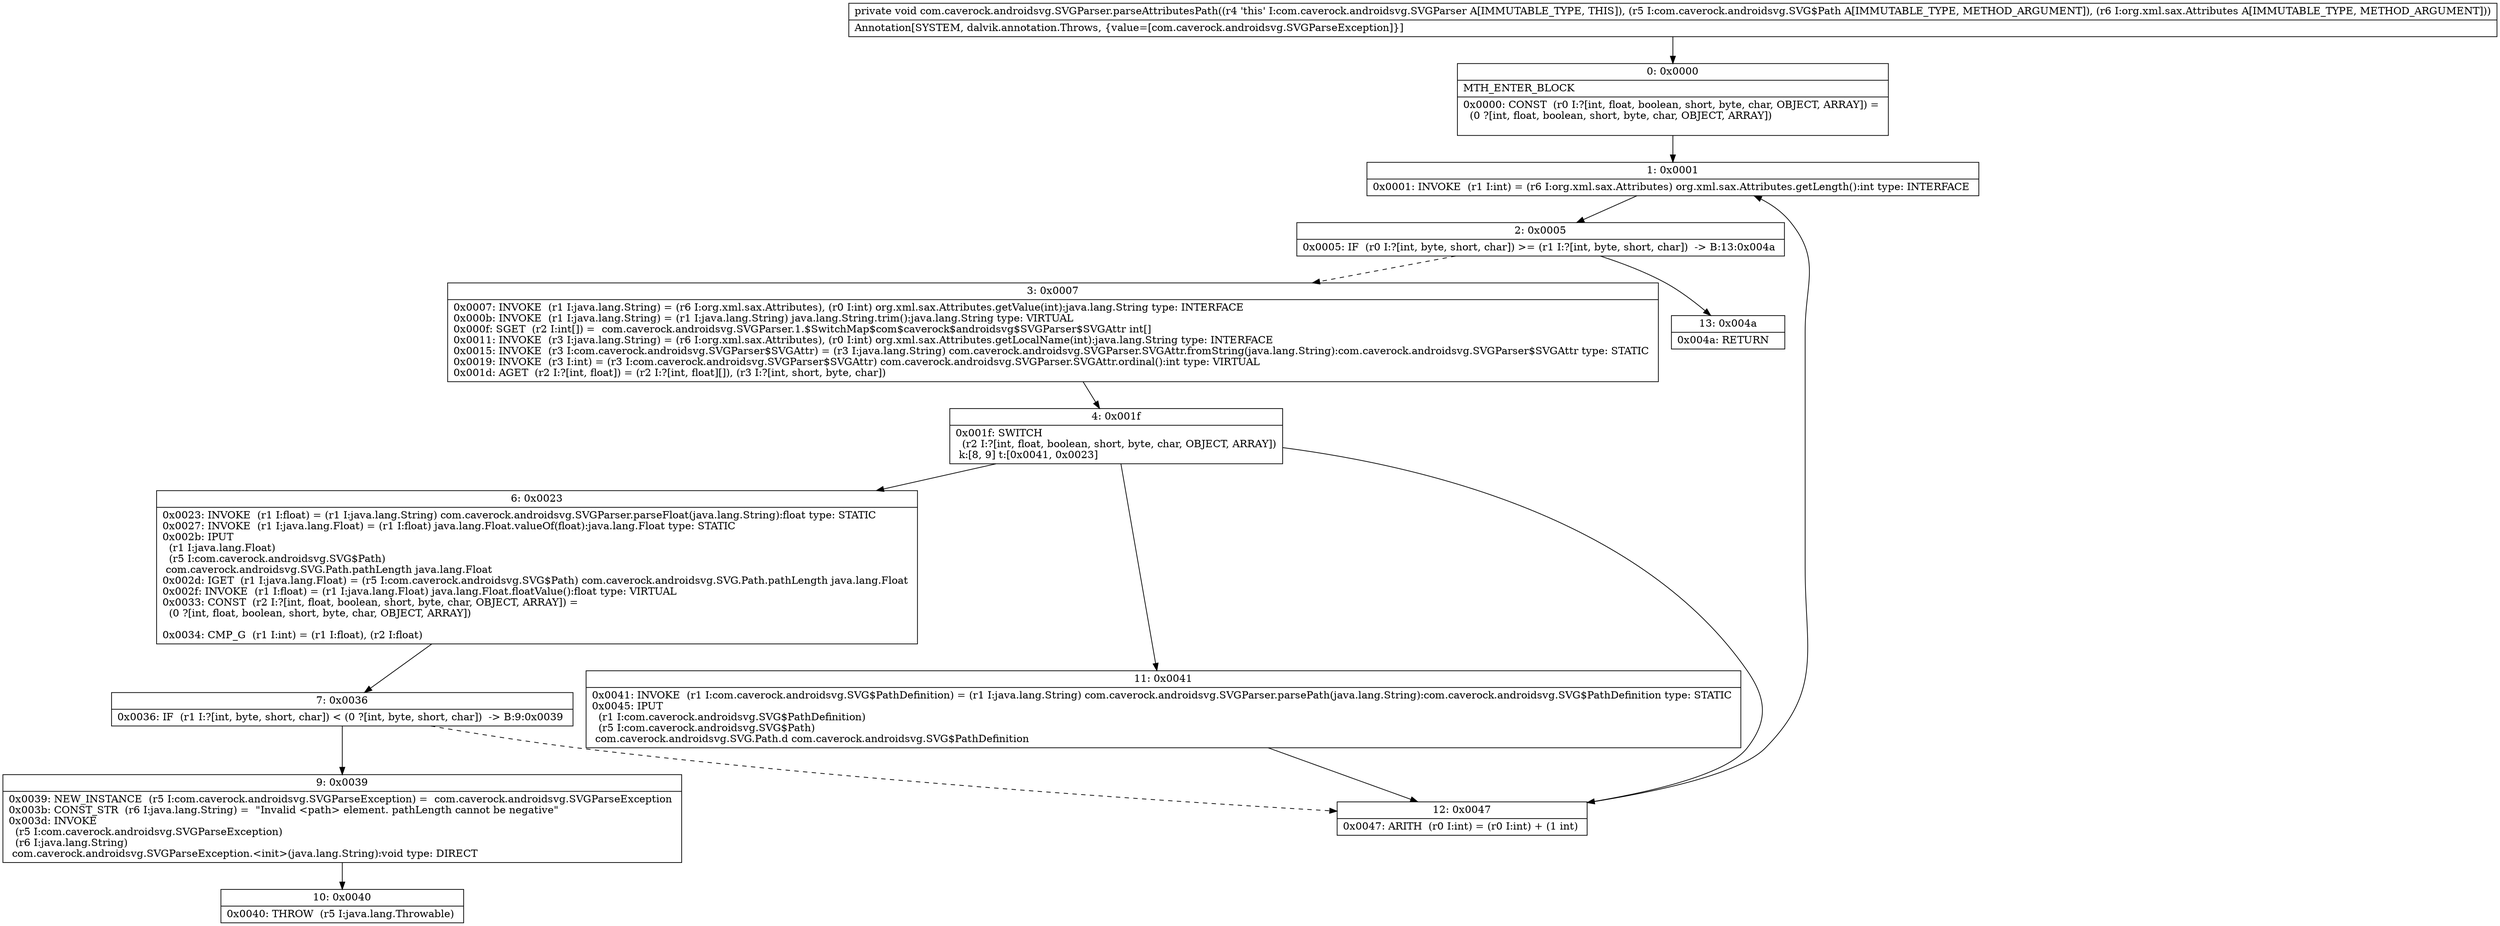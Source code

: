 digraph "CFG forcom.caverock.androidsvg.SVGParser.parseAttributesPath(Lcom\/caverock\/androidsvg\/SVG$Path;Lorg\/xml\/sax\/Attributes;)V" {
Node_0 [shape=record,label="{0\:\ 0x0000|MTH_ENTER_BLOCK\l|0x0000: CONST  (r0 I:?[int, float, boolean, short, byte, char, OBJECT, ARRAY]) = \l  (0 ?[int, float, boolean, short, byte, char, OBJECT, ARRAY])\l \l}"];
Node_1 [shape=record,label="{1\:\ 0x0001|0x0001: INVOKE  (r1 I:int) = (r6 I:org.xml.sax.Attributes) org.xml.sax.Attributes.getLength():int type: INTERFACE \l}"];
Node_2 [shape=record,label="{2\:\ 0x0005|0x0005: IF  (r0 I:?[int, byte, short, char]) \>= (r1 I:?[int, byte, short, char])  \-\> B:13:0x004a \l}"];
Node_3 [shape=record,label="{3\:\ 0x0007|0x0007: INVOKE  (r1 I:java.lang.String) = (r6 I:org.xml.sax.Attributes), (r0 I:int) org.xml.sax.Attributes.getValue(int):java.lang.String type: INTERFACE \l0x000b: INVOKE  (r1 I:java.lang.String) = (r1 I:java.lang.String) java.lang.String.trim():java.lang.String type: VIRTUAL \l0x000f: SGET  (r2 I:int[]) =  com.caverock.androidsvg.SVGParser.1.$SwitchMap$com$caverock$androidsvg$SVGParser$SVGAttr int[] \l0x0011: INVOKE  (r3 I:java.lang.String) = (r6 I:org.xml.sax.Attributes), (r0 I:int) org.xml.sax.Attributes.getLocalName(int):java.lang.String type: INTERFACE \l0x0015: INVOKE  (r3 I:com.caverock.androidsvg.SVGParser$SVGAttr) = (r3 I:java.lang.String) com.caverock.androidsvg.SVGParser.SVGAttr.fromString(java.lang.String):com.caverock.androidsvg.SVGParser$SVGAttr type: STATIC \l0x0019: INVOKE  (r3 I:int) = (r3 I:com.caverock.androidsvg.SVGParser$SVGAttr) com.caverock.androidsvg.SVGParser.SVGAttr.ordinal():int type: VIRTUAL \l0x001d: AGET  (r2 I:?[int, float]) = (r2 I:?[int, float][]), (r3 I:?[int, short, byte, char]) \l}"];
Node_4 [shape=record,label="{4\:\ 0x001f|0x001f: SWITCH  \l  (r2 I:?[int, float, boolean, short, byte, char, OBJECT, ARRAY])\l k:[8, 9] t:[0x0041, 0x0023] \l}"];
Node_6 [shape=record,label="{6\:\ 0x0023|0x0023: INVOKE  (r1 I:float) = (r1 I:java.lang.String) com.caverock.androidsvg.SVGParser.parseFloat(java.lang.String):float type: STATIC \l0x0027: INVOKE  (r1 I:java.lang.Float) = (r1 I:float) java.lang.Float.valueOf(float):java.lang.Float type: STATIC \l0x002b: IPUT  \l  (r1 I:java.lang.Float)\l  (r5 I:com.caverock.androidsvg.SVG$Path)\l com.caverock.androidsvg.SVG.Path.pathLength java.lang.Float \l0x002d: IGET  (r1 I:java.lang.Float) = (r5 I:com.caverock.androidsvg.SVG$Path) com.caverock.androidsvg.SVG.Path.pathLength java.lang.Float \l0x002f: INVOKE  (r1 I:float) = (r1 I:java.lang.Float) java.lang.Float.floatValue():float type: VIRTUAL \l0x0033: CONST  (r2 I:?[int, float, boolean, short, byte, char, OBJECT, ARRAY]) = \l  (0 ?[int, float, boolean, short, byte, char, OBJECT, ARRAY])\l \l0x0034: CMP_G  (r1 I:int) = (r1 I:float), (r2 I:float) \l}"];
Node_7 [shape=record,label="{7\:\ 0x0036|0x0036: IF  (r1 I:?[int, byte, short, char]) \< (0 ?[int, byte, short, char])  \-\> B:9:0x0039 \l}"];
Node_9 [shape=record,label="{9\:\ 0x0039|0x0039: NEW_INSTANCE  (r5 I:com.caverock.androidsvg.SVGParseException) =  com.caverock.androidsvg.SVGParseException \l0x003b: CONST_STR  (r6 I:java.lang.String) =  \"Invalid \<path\> element. pathLength cannot be negative\" \l0x003d: INVOKE  \l  (r5 I:com.caverock.androidsvg.SVGParseException)\l  (r6 I:java.lang.String)\l com.caverock.androidsvg.SVGParseException.\<init\>(java.lang.String):void type: DIRECT \l}"];
Node_10 [shape=record,label="{10\:\ 0x0040|0x0040: THROW  (r5 I:java.lang.Throwable) \l}"];
Node_11 [shape=record,label="{11\:\ 0x0041|0x0041: INVOKE  (r1 I:com.caverock.androidsvg.SVG$PathDefinition) = (r1 I:java.lang.String) com.caverock.androidsvg.SVGParser.parsePath(java.lang.String):com.caverock.androidsvg.SVG$PathDefinition type: STATIC \l0x0045: IPUT  \l  (r1 I:com.caverock.androidsvg.SVG$PathDefinition)\l  (r5 I:com.caverock.androidsvg.SVG$Path)\l com.caverock.androidsvg.SVG.Path.d com.caverock.androidsvg.SVG$PathDefinition \l}"];
Node_12 [shape=record,label="{12\:\ 0x0047|0x0047: ARITH  (r0 I:int) = (r0 I:int) + (1 int) \l}"];
Node_13 [shape=record,label="{13\:\ 0x004a|0x004a: RETURN   \l}"];
MethodNode[shape=record,label="{private void com.caverock.androidsvg.SVGParser.parseAttributesPath((r4 'this' I:com.caverock.androidsvg.SVGParser A[IMMUTABLE_TYPE, THIS]), (r5 I:com.caverock.androidsvg.SVG$Path A[IMMUTABLE_TYPE, METHOD_ARGUMENT]), (r6 I:org.xml.sax.Attributes A[IMMUTABLE_TYPE, METHOD_ARGUMENT]))  | Annotation[SYSTEM, dalvik.annotation.Throws, \{value=[com.caverock.androidsvg.SVGParseException]\}]\l}"];
MethodNode -> Node_0;
Node_0 -> Node_1;
Node_1 -> Node_2;
Node_2 -> Node_3[style=dashed];
Node_2 -> Node_13;
Node_3 -> Node_4;
Node_4 -> Node_6;
Node_4 -> Node_11;
Node_4 -> Node_12;
Node_6 -> Node_7;
Node_7 -> Node_9;
Node_7 -> Node_12[style=dashed];
Node_9 -> Node_10;
Node_11 -> Node_12;
Node_12 -> Node_1;
}

